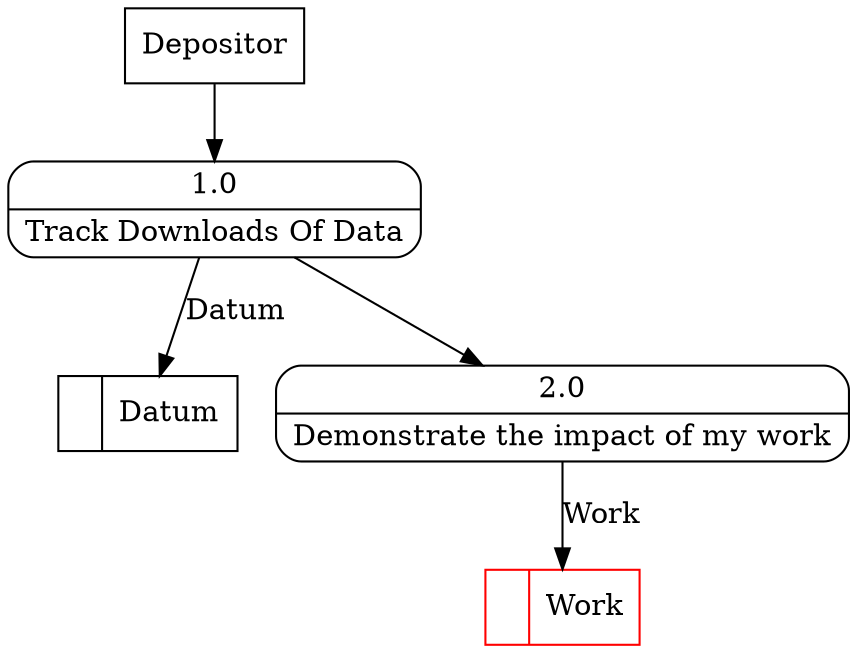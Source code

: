 digraph dfd2{ 
node[shape=record]
200 [label="<f0>  |<f1> Datum " ];
201 [label="Depositor" shape=box];
202 [label="{<f0> 1.0|<f1> Track Downloads Of Data }" shape=Mrecord];
2 [label="{<f0> 2.0|<f1> Demonstrate the impact of my work }" shape=Mrecord];
202 -> 2
1001 [label="<f0>  |<f1> Work " color=red];
2 -> 1001 [label="Work"]
201 -> 202
202 -> 200 [label="Datum"]
}